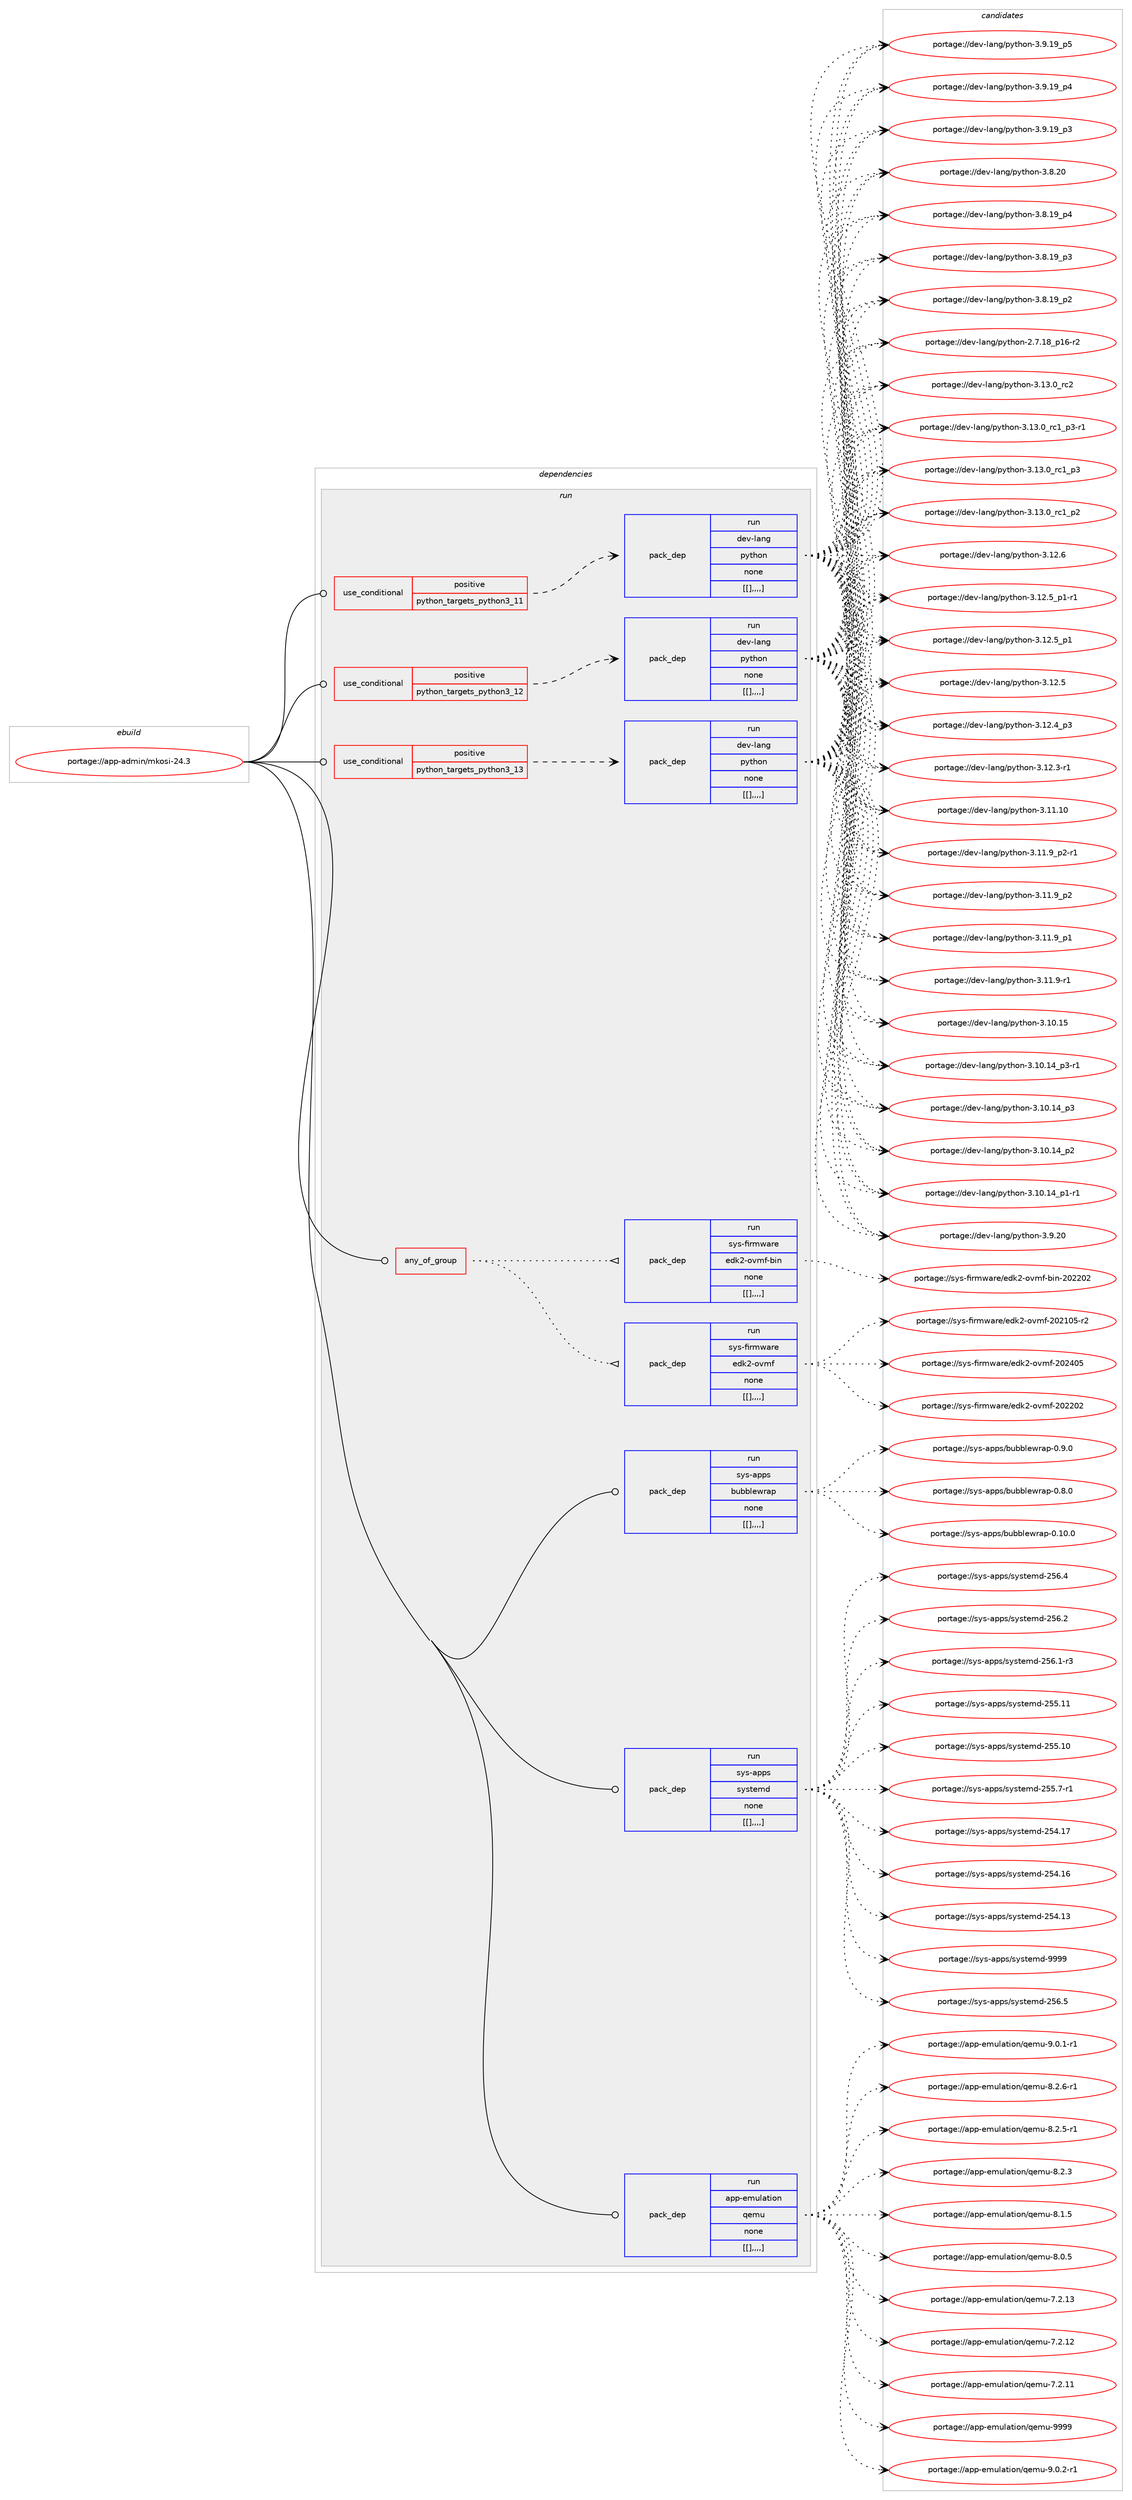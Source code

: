 digraph prolog {

# *************
# Graph options
# *************

newrank=true;
concentrate=true;
compound=true;
graph [rankdir=LR,fontname=Helvetica,fontsize=10,ranksep=1.5];#, ranksep=2.5, nodesep=0.2];
edge  [arrowhead=vee];
node  [fontname=Helvetica,fontsize=10];

# **********
# The ebuild
# **********

subgraph cluster_leftcol {
color=gray;
label=<<i>ebuild</i>>;
id [label="portage://app-admin/mkosi-24.3", color=red, width=4, href="../app-admin/mkosi-24.3.svg"];
}

# ****************
# The dependencies
# ****************

subgraph cluster_midcol {
color=gray;
label=<<i>dependencies</i>>;
subgraph cluster_compile {
fillcolor="#eeeeee";
style=filled;
label=<<i>compile</i>>;
}
subgraph cluster_compileandrun {
fillcolor="#eeeeee";
style=filled;
label=<<i>compile and run</i>>;
}
subgraph cluster_run {
fillcolor="#eeeeee";
style=filled;
label=<<i>run</i>>;
subgraph any12 {
dependency3258 [label=<<TABLE BORDER="0" CELLBORDER="1" CELLSPACING="0" CELLPADDING="4"><TR><TD CELLPADDING="10">any_of_group</TD></TR></TABLE>>, shape=none, color=red];subgraph pack2520 {
dependency3259 [label=<<TABLE BORDER="0" CELLBORDER="1" CELLSPACING="0" CELLPADDING="4" WIDTH="220"><TR><TD ROWSPAN="6" CELLPADDING="30">pack_dep</TD></TR><TR><TD WIDTH="110">run</TD></TR><TR><TD>sys-firmware</TD></TR><TR><TD>edk2-ovmf-bin</TD></TR><TR><TD>none</TD></TR><TR><TD>[[],,,,]</TD></TR></TABLE>>, shape=none, color=blue];
}
dependency3258:e -> dependency3259:w [weight=20,style="dotted",arrowhead="oinv"];
subgraph pack2521 {
dependency3260 [label=<<TABLE BORDER="0" CELLBORDER="1" CELLSPACING="0" CELLPADDING="4" WIDTH="220"><TR><TD ROWSPAN="6" CELLPADDING="30">pack_dep</TD></TR><TR><TD WIDTH="110">run</TD></TR><TR><TD>sys-firmware</TD></TR><TR><TD>edk2-ovmf</TD></TR><TR><TD>none</TD></TR><TR><TD>[[],,,,]</TD></TR></TABLE>>, shape=none, color=blue];
}
dependency3258:e -> dependency3260:w [weight=20,style="dotted",arrowhead="oinv"];
}
id:e -> dependency3258:w [weight=20,style="solid",arrowhead="odot"];
subgraph cond728 {
dependency3261 [label=<<TABLE BORDER="0" CELLBORDER="1" CELLSPACING="0" CELLPADDING="4"><TR><TD ROWSPAN="3" CELLPADDING="10">use_conditional</TD></TR><TR><TD>positive</TD></TR><TR><TD>python_targets_python3_11</TD></TR></TABLE>>, shape=none, color=red];
subgraph pack2522 {
dependency3262 [label=<<TABLE BORDER="0" CELLBORDER="1" CELLSPACING="0" CELLPADDING="4" WIDTH="220"><TR><TD ROWSPAN="6" CELLPADDING="30">pack_dep</TD></TR><TR><TD WIDTH="110">run</TD></TR><TR><TD>dev-lang</TD></TR><TR><TD>python</TD></TR><TR><TD>none</TD></TR><TR><TD>[[],,,,]</TD></TR></TABLE>>, shape=none, color=blue];
}
dependency3261:e -> dependency3262:w [weight=20,style="dashed",arrowhead="vee"];
}
id:e -> dependency3261:w [weight=20,style="solid",arrowhead="odot"];
subgraph cond729 {
dependency3263 [label=<<TABLE BORDER="0" CELLBORDER="1" CELLSPACING="0" CELLPADDING="4"><TR><TD ROWSPAN="3" CELLPADDING="10">use_conditional</TD></TR><TR><TD>positive</TD></TR><TR><TD>python_targets_python3_12</TD></TR></TABLE>>, shape=none, color=red];
subgraph pack2523 {
dependency3264 [label=<<TABLE BORDER="0" CELLBORDER="1" CELLSPACING="0" CELLPADDING="4" WIDTH="220"><TR><TD ROWSPAN="6" CELLPADDING="30">pack_dep</TD></TR><TR><TD WIDTH="110">run</TD></TR><TR><TD>dev-lang</TD></TR><TR><TD>python</TD></TR><TR><TD>none</TD></TR><TR><TD>[[],,,,]</TD></TR></TABLE>>, shape=none, color=blue];
}
dependency3263:e -> dependency3264:w [weight=20,style="dashed",arrowhead="vee"];
}
id:e -> dependency3263:w [weight=20,style="solid",arrowhead="odot"];
subgraph cond730 {
dependency3265 [label=<<TABLE BORDER="0" CELLBORDER="1" CELLSPACING="0" CELLPADDING="4"><TR><TD ROWSPAN="3" CELLPADDING="10">use_conditional</TD></TR><TR><TD>positive</TD></TR><TR><TD>python_targets_python3_13</TD></TR></TABLE>>, shape=none, color=red];
subgraph pack2524 {
dependency3266 [label=<<TABLE BORDER="0" CELLBORDER="1" CELLSPACING="0" CELLPADDING="4" WIDTH="220"><TR><TD ROWSPAN="6" CELLPADDING="30">pack_dep</TD></TR><TR><TD WIDTH="110">run</TD></TR><TR><TD>dev-lang</TD></TR><TR><TD>python</TD></TR><TR><TD>none</TD></TR><TR><TD>[[],,,,]</TD></TR></TABLE>>, shape=none, color=blue];
}
dependency3265:e -> dependency3266:w [weight=20,style="dashed",arrowhead="vee"];
}
id:e -> dependency3265:w [weight=20,style="solid",arrowhead="odot"];
subgraph pack2525 {
dependency3267 [label=<<TABLE BORDER="0" CELLBORDER="1" CELLSPACING="0" CELLPADDING="4" WIDTH="220"><TR><TD ROWSPAN="6" CELLPADDING="30">pack_dep</TD></TR><TR><TD WIDTH="110">run</TD></TR><TR><TD>app-emulation</TD></TR><TR><TD>qemu</TD></TR><TR><TD>none</TD></TR><TR><TD>[[],,,,]</TD></TR></TABLE>>, shape=none, color=blue];
}
id:e -> dependency3267:w [weight=20,style="solid",arrowhead="odot"];
subgraph pack2526 {
dependency3268 [label=<<TABLE BORDER="0" CELLBORDER="1" CELLSPACING="0" CELLPADDING="4" WIDTH="220"><TR><TD ROWSPAN="6" CELLPADDING="30">pack_dep</TD></TR><TR><TD WIDTH="110">run</TD></TR><TR><TD>sys-apps</TD></TR><TR><TD>bubblewrap</TD></TR><TR><TD>none</TD></TR><TR><TD>[[],,,,]</TD></TR></TABLE>>, shape=none, color=blue];
}
id:e -> dependency3268:w [weight=20,style="solid",arrowhead="odot"];
subgraph pack2527 {
dependency3269 [label=<<TABLE BORDER="0" CELLBORDER="1" CELLSPACING="0" CELLPADDING="4" WIDTH="220"><TR><TD ROWSPAN="6" CELLPADDING="30">pack_dep</TD></TR><TR><TD WIDTH="110">run</TD></TR><TR><TD>sys-apps</TD></TR><TR><TD>systemd</TD></TR><TR><TD>none</TD></TR><TR><TD>[[],,,,]</TD></TR></TABLE>>, shape=none, color=blue];
}
id:e -> dependency3269:w [weight=20,style="solid",arrowhead="odot"];
}
}

# **************
# The candidates
# **************

subgraph cluster_choices {
rank=same;
color=gray;
label=<<i>candidates</i>>;

subgraph choice2520 {
color=black;
nodesep=1;
choice1151211154510210511410911997114101471011001075045111118109102459810511045504850504850 [label="portage://sys-firmware/edk2-ovmf-bin-202202", color=red, width=4,href="../sys-firmware/edk2-ovmf-bin-202202.svg"];
dependency3259:e -> choice1151211154510210511410911997114101471011001075045111118109102459810511045504850504850:w [style=dotted,weight="100"];
}
subgraph choice2521 {
color=black;
nodesep=1;
choice115121115451021051141091199711410147101100107504511111810910245504850524853 [label="portage://sys-firmware/edk2-ovmf-202405", color=red, width=4,href="../sys-firmware/edk2-ovmf-202405.svg"];
choice115121115451021051141091199711410147101100107504511111810910245504850504850 [label="portage://sys-firmware/edk2-ovmf-202202", color=red, width=4,href="../sys-firmware/edk2-ovmf-202202.svg"];
choice1151211154510210511410911997114101471011001075045111118109102455048504948534511450 [label="portage://sys-firmware/edk2-ovmf-202105-r2", color=red, width=4,href="../sys-firmware/edk2-ovmf-202105-r2.svg"];
dependency3260:e -> choice115121115451021051141091199711410147101100107504511111810910245504850524853:w [style=dotted,weight="100"];
dependency3260:e -> choice115121115451021051141091199711410147101100107504511111810910245504850504850:w [style=dotted,weight="100"];
dependency3260:e -> choice1151211154510210511410911997114101471011001075045111118109102455048504948534511450:w [style=dotted,weight="100"];
}
subgraph choice2522 {
color=black;
nodesep=1;
choice10010111845108971101034711212111610411111045514649514648951149950 [label="portage://dev-lang/python-3.13.0_rc2", color=red, width=4,href="../dev-lang/python-3.13.0_rc2.svg"];
choice1001011184510897110103471121211161041111104551464951464895114994995112514511449 [label="portage://dev-lang/python-3.13.0_rc1_p3-r1", color=red, width=4,href="../dev-lang/python-3.13.0_rc1_p3-r1.svg"];
choice100101118451089711010347112121116104111110455146495146489511499499511251 [label="portage://dev-lang/python-3.13.0_rc1_p3", color=red, width=4,href="../dev-lang/python-3.13.0_rc1_p3.svg"];
choice100101118451089711010347112121116104111110455146495146489511499499511250 [label="portage://dev-lang/python-3.13.0_rc1_p2", color=red, width=4,href="../dev-lang/python-3.13.0_rc1_p2.svg"];
choice10010111845108971101034711212111610411111045514649504654 [label="portage://dev-lang/python-3.12.6", color=red, width=4,href="../dev-lang/python-3.12.6.svg"];
choice1001011184510897110103471121211161041111104551464950465395112494511449 [label="portage://dev-lang/python-3.12.5_p1-r1", color=red, width=4,href="../dev-lang/python-3.12.5_p1-r1.svg"];
choice100101118451089711010347112121116104111110455146495046539511249 [label="portage://dev-lang/python-3.12.5_p1", color=red, width=4,href="../dev-lang/python-3.12.5_p1.svg"];
choice10010111845108971101034711212111610411111045514649504653 [label="portage://dev-lang/python-3.12.5", color=red, width=4,href="../dev-lang/python-3.12.5.svg"];
choice100101118451089711010347112121116104111110455146495046529511251 [label="portage://dev-lang/python-3.12.4_p3", color=red, width=4,href="../dev-lang/python-3.12.4_p3.svg"];
choice100101118451089711010347112121116104111110455146495046514511449 [label="portage://dev-lang/python-3.12.3-r1", color=red, width=4,href="../dev-lang/python-3.12.3-r1.svg"];
choice1001011184510897110103471121211161041111104551464949464948 [label="portage://dev-lang/python-3.11.10", color=red, width=4,href="../dev-lang/python-3.11.10.svg"];
choice1001011184510897110103471121211161041111104551464949465795112504511449 [label="portage://dev-lang/python-3.11.9_p2-r1", color=red, width=4,href="../dev-lang/python-3.11.9_p2-r1.svg"];
choice100101118451089711010347112121116104111110455146494946579511250 [label="portage://dev-lang/python-3.11.9_p2", color=red, width=4,href="../dev-lang/python-3.11.9_p2.svg"];
choice100101118451089711010347112121116104111110455146494946579511249 [label="portage://dev-lang/python-3.11.9_p1", color=red, width=4,href="../dev-lang/python-3.11.9_p1.svg"];
choice100101118451089711010347112121116104111110455146494946574511449 [label="portage://dev-lang/python-3.11.9-r1", color=red, width=4,href="../dev-lang/python-3.11.9-r1.svg"];
choice1001011184510897110103471121211161041111104551464948464953 [label="portage://dev-lang/python-3.10.15", color=red, width=4,href="../dev-lang/python-3.10.15.svg"];
choice100101118451089711010347112121116104111110455146494846495295112514511449 [label="portage://dev-lang/python-3.10.14_p3-r1", color=red, width=4,href="../dev-lang/python-3.10.14_p3-r1.svg"];
choice10010111845108971101034711212111610411111045514649484649529511251 [label="portage://dev-lang/python-3.10.14_p3", color=red, width=4,href="../dev-lang/python-3.10.14_p3.svg"];
choice10010111845108971101034711212111610411111045514649484649529511250 [label="portage://dev-lang/python-3.10.14_p2", color=red, width=4,href="../dev-lang/python-3.10.14_p2.svg"];
choice100101118451089711010347112121116104111110455146494846495295112494511449 [label="portage://dev-lang/python-3.10.14_p1-r1", color=red, width=4,href="../dev-lang/python-3.10.14_p1-r1.svg"];
choice10010111845108971101034711212111610411111045514657465048 [label="portage://dev-lang/python-3.9.20", color=red, width=4,href="../dev-lang/python-3.9.20.svg"];
choice100101118451089711010347112121116104111110455146574649579511253 [label="portage://dev-lang/python-3.9.19_p5", color=red, width=4,href="../dev-lang/python-3.9.19_p5.svg"];
choice100101118451089711010347112121116104111110455146574649579511252 [label="portage://dev-lang/python-3.9.19_p4", color=red, width=4,href="../dev-lang/python-3.9.19_p4.svg"];
choice100101118451089711010347112121116104111110455146574649579511251 [label="portage://dev-lang/python-3.9.19_p3", color=red, width=4,href="../dev-lang/python-3.9.19_p3.svg"];
choice10010111845108971101034711212111610411111045514656465048 [label="portage://dev-lang/python-3.8.20", color=red, width=4,href="../dev-lang/python-3.8.20.svg"];
choice100101118451089711010347112121116104111110455146564649579511252 [label="portage://dev-lang/python-3.8.19_p4", color=red, width=4,href="../dev-lang/python-3.8.19_p4.svg"];
choice100101118451089711010347112121116104111110455146564649579511251 [label="portage://dev-lang/python-3.8.19_p3", color=red, width=4,href="../dev-lang/python-3.8.19_p3.svg"];
choice100101118451089711010347112121116104111110455146564649579511250 [label="portage://dev-lang/python-3.8.19_p2", color=red, width=4,href="../dev-lang/python-3.8.19_p2.svg"];
choice100101118451089711010347112121116104111110455046554649569511249544511450 [label="portage://dev-lang/python-2.7.18_p16-r2", color=red, width=4,href="../dev-lang/python-2.7.18_p16-r2.svg"];
dependency3262:e -> choice10010111845108971101034711212111610411111045514649514648951149950:w [style=dotted,weight="100"];
dependency3262:e -> choice1001011184510897110103471121211161041111104551464951464895114994995112514511449:w [style=dotted,weight="100"];
dependency3262:e -> choice100101118451089711010347112121116104111110455146495146489511499499511251:w [style=dotted,weight="100"];
dependency3262:e -> choice100101118451089711010347112121116104111110455146495146489511499499511250:w [style=dotted,weight="100"];
dependency3262:e -> choice10010111845108971101034711212111610411111045514649504654:w [style=dotted,weight="100"];
dependency3262:e -> choice1001011184510897110103471121211161041111104551464950465395112494511449:w [style=dotted,weight="100"];
dependency3262:e -> choice100101118451089711010347112121116104111110455146495046539511249:w [style=dotted,weight="100"];
dependency3262:e -> choice10010111845108971101034711212111610411111045514649504653:w [style=dotted,weight="100"];
dependency3262:e -> choice100101118451089711010347112121116104111110455146495046529511251:w [style=dotted,weight="100"];
dependency3262:e -> choice100101118451089711010347112121116104111110455146495046514511449:w [style=dotted,weight="100"];
dependency3262:e -> choice1001011184510897110103471121211161041111104551464949464948:w [style=dotted,weight="100"];
dependency3262:e -> choice1001011184510897110103471121211161041111104551464949465795112504511449:w [style=dotted,weight="100"];
dependency3262:e -> choice100101118451089711010347112121116104111110455146494946579511250:w [style=dotted,weight="100"];
dependency3262:e -> choice100101118451089711010347112121116104111110455146494946579511249:w [style=dotted,weight="100"];
dependency3262:e -> choice100101118451089711010347112121116104111110455146494946574511449:w [style=dotted,weight="100"];
dependency3262:e -> choice1001011184510897110103471121211161041111104551464948464953:w [style=dotted,weight="100"];
dependency3262:e -> choice100101118451089711010347112121116104111110455146494846495295112514511449:w [style=dotted,weight="100"];
dependency3262:e -> choice10010111845108971101034711212111610411111045514649484649529511251:w [style=dotted,weight="100"];
dependency3262:e -> choice10010111845108971101034711212111610411111045514649484649529511250:w [style=dotted,weight="100"];
dependency3262:e -> choice100101118451089711010347112121116104111110455146494846495295112494511449:w [style=dotted,weight="100"];
dependency3262:e -> choice10010111845108971101034711212111610411111045514657465048:w [style=dotted,weight="100"];
dependency3262:e -> choice100101118451089711010347112121116104111110455146574649579511253:w [style=dotted,weight="100"];
dependency3262:e -> choice100101118451089711010347112121116104111110455146574649579511252:w [style=dotted,weight="100"];
dependency3262:e -> choice100101118451089711010347112121116104111110455146574649579511251:w [style=dotted,weight="100"];
dependency3262:e -> choice10010111845108971101034711212111610411111045514656465048:w [style=dotted,weight="100"];
dependency3262:e -> choice100101118451089711010347112121116104111110455146564649579511252:w [style=dotted,weight="100"];
dependency3262:e -> choice100101118451089711010347112121116104111110455146564649579511251:w [style=dotted,weight="100"];
dependency3262:e -> choice100101118451089711010347112121116104111110455146564649579511250:w [style=dotted,weight="100"];
dependency3262:e -> choice100101118451089711010347112121116104111110455046554649569511249544511450:w [style=dotted,weight="100"];
}
subgraph choice2523 {
color=black;
nodesep=1;
choice10010111845108971101034711212111610411111045514649514648951149950 [label="portage://dev-lang/python-3.13.0_rc2", color=red, width=4,href="../dev-lang/python-3.13.0_rc2.svg"];
choice1001011184510897110103471121211161041111104551464951464895114994995112514511449 [label="portage://dev-lang/python-3.13.0_rc1_p3-r1", color=red, width=4,href="../dev-lang/python-3.13.0_rc1_p3-r1.svg"];
choice100101118451089711010347112121116104111110455146495146489511499499511251 [label="portage://dev-lang/python-3.13.0_rc1_p3", color=red, width=4,href="../dev-lang/python-3.13.0_rc1_p3.svg"];
choice100101118451089711010347112121116104111110455146495146489511499499511250 [label="portage://dev-lang/python-3.13.0_rc1_p2", color=red, width=4,href="../dev-lang/python-3.13.0_rc1_p2.svg"];
choice10010111845108971101034711212111610411111045514649504654 [label="portage://dev-lang/python-3.12.6", color=red, width=4,href="../dev-lang/python-3.12.6.svg"];
choice1001011184510897110103471121211161041111104551464950465395112494511449 [label="portage://dev-lang/python-3.12.5_p1-r1", color=red, width=4,href="../dev-lang/python-3.12.5_p1-r1.svg"];
choice100101118451089711010347112121116104111110455146495046539511249 [label="portage://dev-lang/python-3.12.5_p1", color=red, width=4,href="../dev-lang/python-3.12.5_p1.svg"];
choice10010111845108971101034711212111610411111045514649504653 [label="portage://dev-lang/python-3.12.5", color=red, width=4,href="../dev-lang/python-3.12.5.svg"];
choice100101118451089711010347112121116104111110455146495046529511251 [label="portage://dev-lang/python-3.12.4_p3", color=red, width=4,href="../dev-lang/python-3.12.4_p3.svg"];
choice100101118451089711010347112121116104111110455146495046514511449 [label="portage://dev-lang/python-3.12.3-r1", color=red, width=4,href="../dev-lang/python-3.12.3-r1.svg"];
choice1001011184510897110103471121211161041111104551464949464948 [label="portage://dev-lang/python-3.11.10", color=red, width=4,href="../dev-lang/python-3.11.10.svg"];
choice1001011184510897110103471121211161041111104551464949465795112504511449 [label="portage://dev-lang/python-3.11.9_p2-r1", color=red, width=4,href="../dev-lang/python-3.11.9_p2-r1.svg"];
choice100101118451089711010347112121116104111110455146494946579511250 [label="portage://dev-lang/python-3.11.9_p2", color=red, width=4,href="../dev-lang/python-3.11.9_p2.svg"];
choice100101118451089711010347112121116104111110455146494946579511249 [label="portage://dev-lang/python-3.11.9_p1", color=red, width=4,href="../dev-lang/python-3.11.9_p1.svg"];
choice100101118451089711010347112121116104111110455146494946574511449 [label="portage://dev-lang/python-3.11.9-r1", color=red, width=4,href="../dev-lang/python-3.11.9-r1.svg"];
choice1001011184510897110103471121211161041111104551464948464953 [label="portage://dev-lang/python-3.10.15", color=red, width=4,href="../dev-lang/python-3.10.15.svg"];
choice100101118451089711010347112121116104111110455146494846495295112514511449 [label="portage://dev-lang/python-3.10.14_p3-r1", color=red, width=4,href="../dev-lang/python-3.10.14_p3-r1.svg"];
choice10010111845108971101034711212111610411111045514649484649529511251 [label="portage://dev-lang/python-3.10.14_p3", color=red, width=4,href="../dev-lang/python-3.10.14_p3.svg"];
choice10010111845108971101034711212111610411111045514649484649529511250 [label="portage://dev-lang/python-3.10.14_p2", color=red, width=4,href="../dev-lang/python-3.10.14_p2.svg"];
choice100101118451089711010347112121116104111110455146494846495295112494511449 [label="portage://dev-lang/python-3.10.14_p1-r1", color=red, width=4,href="../dev-lang/python-3.10.14_p1-r1.svg"];
choice10010111845108971101034711212111610411111045514657465048 [label="portage://dev-lang/python-3.9.20", color=red, width=4,href="../dev-lang/python-3.9.20.svg"];
choice100101118451089711010347112121116104111110455146574649579511253 [label="portage://dev-lang/python-3.9.19_p5", color=red, width=4,href="../dev-lang/python-3.9.19_p5.svg"];
choice100101118451089711010347112121116104111110455146574649579511252 [label="portage://dev-lang/python-3.9.19_p4", color=red, width=4,href="../dev-lang/python-3.9.19_p4.svg"];
choice100101118451089711010347112121116104111110455146574649579511251 [label="portage://dev-lang/python-3.9.19_p3", color=red, width=4,href="../dev-lang/python-3.9.19_p3.svg"];
choice10010111845108971101034711212111610411111045514656465048 [label="portage://dev-lang/python-3.8.20", color=red, width=4,href="../dev-lang/python-3.8.20.svg"];
choice100101118451089711010347112121116104111110455146564649579511252 [label="portage://dev-lang/python-3.8.19_p4", color=red, width=4,href="../dev-lang/python-3.8.19_p4.svg"];
choice100101118451089711010347112121116104111110455146564649579511251 [label="portage://dev-lang/python-3.8.19_p3", color=red, width=4,href="../dev-lang/python-3.8.19_p3.svg"];
choice100101118451089711010347112121116104111110455146564649579511250 [label="portage://dev-lang/python-3.8.19_p2", color=red, width=4,href="../dev-lang/python-3.8.19_p2.svg"];
choice100101118451089711010347112121116104111110455046554649569511249544511450 [label="portage://dev-lang/python-2.7.18_p16-r2", color=red, width=4,href="../dev-lang/python-2.7.18_p16-r2.svg"];
dependency3264:e -> choice10010111845108971101034711212111610411111045514649514648951149950:w [style=dotted,weight="100"];
dependency3264:e -> choice1001011184510897110103471121211161041111104551464951464895114994995112514511449:w [style=dotted,weight="100"];
dependency3264:e -> choice100101118451089711010347112121116104111110455146495146489511499499511251:w [style=dotted,weight="100"];
dependency3264:e -> choice100101118451089711010347112121116104111110455146495146489511499499511250:w [style=dotted,weight="100"];
dependency3264:e -> choice10010111845108971101034711212111610411111045514649504654:w [style=dotted,weight="100"];
dependency3264:e -> choice1001011184510897110103471121211161041111104551464950465395112494511449:w [style=dotted,weight="100"];
dependency3264:e -> choice100101118451089711010347112121116104111110455146495046539511249:w [style=dotted,weight="100"];
dependency3264:e -> choice10010111845108971101034711212111610411111045514649504653:w [style=dotted,weight="100"];
dependency3264:e -> choice100101118451089711010347112121116104111110455146495046529511251:w [style=dotted,weight="100"];
dependency3264:e -> choice100101118451089711010347112121116104111110455146495046514511449:w [style=dotted,weight="100"];
dependency3264:e -> choice1001011184510897110103471121211161041111104551464949464948:w [style=dotted,weight="100"];
dependency3264:e -> choice1001011184510897110103471121211161041111104551464949465795112504511449:w [style=dotted,weight="100"];
dependency3264:e -> choice100101118451089711010347112121116104111110455146494946579511250:w [style=dotted,weight="100"];
dependency3264:e -> choice100101118451089711010347112121116104111110455146494946579511249:w [style=dotted,weight="100"];
dependency3264:e -> choice100101118451089711010347112121116104111110455146494946574511449:w [style=dotted,weight="100"];
dependency3264:e -> choice1001011184510897110103471121211161041111104551464948464953:w [style=dotted,weight="100"];
dependency3264:e -> choice100101118451089711010347112121116104111110455146494846495295112514511449:w [style=dotted,weight="100"];
dependency3264:e -> choice10010111845108971101034711212111610411111045514649484649529511251:w [style=dotted,weight="100"];
dependency3264:e -> choice10010111845108971101034711212111610411111045514649484649529511250:w [style=dotted,weight="100"];
dependency3264:e -> choice100101118451089711010347112121116104111110455146494846495295112494511449:w [style=dotted,weight="100"];
dependency3264:e -> choice10010111845108971101034711212111610411111045514657465048:w [style=dotted,weight="100"];
dependency3264:e -> choice100101118451089711010347112121116104111110455146574649579511253:w [style=dotted,weight="100"];
dependency3264:e -> choice100101118451089711010347112121116104111110455146574649579511252:w [style=dotted,weight="100"];
dependency3264:e -> choice100101118451089711010347112121116104111110455146574649579511251:w [style=dotted,weight="100"];
dependency3264:e -> choice10010111845108971101034711212111610411111045514656465048:w [style=dotted,weight="100"];
dependency3264:e -> choice100101118451089711010347112121116104111110455146564649579511252:w [style=dotted,weight="100"];
dependency3264:e -> choice100101118451089711010347112121116104111110455146564649579511251:w [style=dotted,weight="100"];
dependency3264:e -> choice100101118451089711010347112121116104111110455146564649579511250:w [style=dotted,weight="100"];
dependency3264:e -> choice100101118451089711010347112121116104111110455046554649569511249544511450:w [style=dotted,weight="100"];
}
subgraph choice2524 {
color=black;
nodesep=1;
choice10010111845108971101034711212111610411111045514649514648951149950 [label="portage://dev-lang/python-3.13.0_rc2", color=red, width=4,href="../dev-lang/python-3.13.0_rc2.svg"];
choice1001011184510897110103471121211161041111104551464951464895114994995112514511449 [label="portage://dev-lang/python-3.13.0_rc1_p3-r1", color=red, width=4,href="../dev-lang/python-3.13.0_rc1_p3-r1.svg"];
choice100101118451089711010347112121116104111110455146495146489511499499511251 [label="portage://dev-lang/python-3.13.0_rc1_p3", color=red, width=4,href="../dev-lang/python-3.13.0_rc1_p3.svg"];
choice100101118451089711010347112121116104111110455146495146489511499499511250 [label="portage://dev-lang/python-3.13.0_rc1_p2", color=red, width=4,href="../dev-lang/python-3.13.0_rc1_p2.svg"];
choice10010111845108971101034711212111610411111045514649504654 [label="portage://dev-lang/python-3.12.6", color=red, width=4,href="../dev-lang/python-3.12.6.svg"];
choice1001011184510897110103471121211161041111104551464950465395112494511449 [label="portage://dev-lang/python-3.12.5_p1-r1", color=red, width=4,href="../dev-lang/python-3.12.5_p1-r1.svg"];
choice100101118451089711010347112121116104111110455146495046539511249 [label="portage://dev-lang/python-3.12.5_p1", color=red, width=4,href="../dev-lang/python-3.12.5_p1.svg"];
choice10010111845108971101034711212111610411111045514649504653 [label="portage://dev-lang/python-3.12.5", color=red, width=4,href="../dev-lang/python-3.12.5.svg"];
choice100101118451089711010347112121116104111110455146495046529511251 [label="portage://dev-lang/python-3.12.4_p3", color=red, width=4,href="../dev-lang/python-3.12.4_p3.svg"];
choice100101118451089711010347112121116104111110455146495046514511449 [label="portage://dev-lang/python-3.12.3-r1", color=red, width=4,href="../dev-lang/python-3.12.3-r1.svg"];
choice1001011184510897110103471121211161041111104551464949464948 [label="portage://dev-lang/python-3.11.10", color=red, width=4,href="../dev-lang/python-3.11.10.svg"];
choice1001011184510897110103471121211161041111104551464949465795112504511449 [label="portage://dev-lang/python-3.11.9_p2-r1", color=red, width=4,href="../dev-lang/python-3.11.9_p2-r1.svg"];
choice100101118451089711010347112121116104111110455146494946579511250 [label="portage://dev-lang/python-3.11.9_p2", color=red, width=4,href="../dev-lang/python-3.11.9_p2.svg"];
choice100101118451089711010347112121116104111110455146494946579511249 [label="portage://dev-lang/python-3.11.9_p1", color=red, width=4,href="../dev-lang/python-3.11.9_p1.svg"];
choice100101118451089711010347112121116104111110455146494946574511449 [label="portage://dev-lang/python-3.11.9-r1", color=red, width=4,href="../dev-lang/python-3.11.9-r1.svg"];
choice1001011184510897110103471121211161041111104551464948464953 [label="portage://dev-lang/python-3.10.15", color=red, width=4,href="../dev-lang/python-3.10.15.svg"];
choice100101118451089711010347112121116104111110455146494846495295112514511449 [label="portage://dev-lang/python-3.10.14_p3-r1", color=red, width=4,href="../dev-lang/python-3.10.14_p3-r1.svg"];
choice10010111845108971101034711212111610411111045514649484649529511251 [label="portage://dev-lang/python-3.10.14_p3", color=red, width=4,href="../dev-lang/python-3.10.14_p3.svg"];
choice10010111845108971101034711212111610411111045514649484649529511250 [label="portage://dev-lang/python-3.10.14_p2", color=red, width=4,href="../dev-lang/python-3.10.14_p2.svg"];
choice100101118451089711010347112121116104111110455146494846495295112494511449 [label="portage://dev-lang/python-3.10.14_p1-r1", color=red, width=4,href="../dev-lang/python-3.10.14_p1-r1.svg"];
choice10010111845108971101034711212111610411111045514657465048 [label="portage://dev-lang/python-3.9.20", color=red, width=4,href="../dev-lang/python-3.9.20.svg"];
choice100101118451089711010347112121116104111110455146574649579511253 [label="portage://dev-lang/python-3.9.19_p5", color=red, width=4,href="../dev-lang/python-3.9.19_p5.svg"];
choice100101118451089711010347112121116104111110455146574649579511252 [label="portage://dev-lang/python-3.9.19_p4", color=red, width=4,href="../dev-lang/python-3.9.19_p4.svg"];
choice100101118451089711010347112121116104111110455146574649579511251 [label="portage://dev-lang/python-3.9.19_p3", color=red, width=4,href="../dev-lang/python-3.9.19_p3.svg"];
choice10010111845108971101034711212111610411111045514656465048 [label="portage://dev-lang/python-3.8.20", color=red, width=4,href="../dev-lang/python-3.8.20.svg"];
choice100101118451089711010347112121116104111110455146564649579511252 [label="portage://dev-lang/python-3.8.19_p4", color=red, width=4,href="../dev-lang/python-3.8.19_p4.svg"];
choice100101118451089711010347112121116104111110455146564649579511251 [label="portage://dev-lang/python-3.8.19_p3", color=red, width=4,href="../dev-lang/python-3.8.19_p3.svg"];
choice100101118451089711010347112121116104111110455146564649579511250 [label="portage://dev-lang/python-3.8.19_p2", color=red, width=4,href="../dev-lang/python-3.8.19_p2.svg"];
choice100101118451089711010347112121116104111110455046554649569511249544511450 [label="portage://dev-lang/python-2.7.18_p16-r2", color=red, width=4,href="../dev-lang/python-2.7.18_p16-r2.svg"];
dependency3266:e -> choice10010111845108971101034711212111610411111045514649514648951149950:w [style=dotted,weight="100"];
dependency3266:e -> choice1001011184510897110103471121211161041111104551464951464895114994995112514511449:w [style=dotted,weight="100"];
dependency3266:e -> choice100101118451089711010347112121116104111110455146495146489511499499511251:w [style=dotted,weight="100"];
dependency3266:e -> choice100101118451089711010347112121116104111110455146495146489511499499511250:w [style=dotted,weight="100"];
dependency3266:e -> choice10010111845108971101034711212111610411111045514649504654:w [style=dotted,weight="100"];
dependency3266:e -> choice1001011184510897110103471121211161041111104551464950465395112494511449:w [style=dotted,weight="100"];
dependency3266:e -> choice100101118451089711010347112121116104111110455146495046539511249:w [style=dotted,weight="100"];
dependency3266:e -> choice10010111845108971101034711212111610411111045514649504653:w [style=dotted,weight="100"];
dependency3266:e -> choice100101118451089711010347112121116104111110455146495046529511251:w [style=dotted,weight="100"];
dependency3266:e -> choice100101118451089711010347112121116104111110455146495046514511449:w [style=dotted,weight="100"];
dependency3266:e -> choice1001011184510897110103471121211161041111104551464949464948:w [style=dotted,weight="100"];
dependency3266:e -> choice1001011184510897110103471121211161041111104551464949465795112504511449:w [style=dotted,weight="100"];
dependency3266:e -> choice100101118451089711010347112121116104111110455146494946579511250:w [style=dotted,weight="100"];
dependency3266:e -> choice100101118451089711010347112121116104111110455146494946579511249:w [style=dotted,weight="100"];
dependency3266:e -> choice100101118451089711010347112121116104111110455146494946574511449:w [style=dotted,weight="100"];
dependency3266:e -> choice1001011184510897110103471121211161041111104551464948464953:w [style=dotted,weight="100"];
dependency3266:e -> choice100101118451089711010347112121116104111110455146494846495295112514511449:w [style=dotted,weight="100"];
dependency3266:e -> choice10010111845108971101034711212111610411111045514649484649529511251:w [style=dotted,weight="100"];
dependency3266:e -> choice10010111845108971101034711212111610411111045514649484649529511250:w [style=dotted,weight="100"];
dependency3266:e -> choice100101118451089711010347112121116104111110455146494846495295112494511449:w [style=dotted,weight="100"];
dependency3266:e -> choice10010111845108971101034711212111610411111045514657465048:w [style=dotted,weight="100"];
dependency3266:e -> choice100101118451089711010347112121116104111110455146574649579511253:w [style=dotted,weight="100"];
dependency3266:e -> choice100101118451089711010347112121116104111110455146574649579511252:w [style=dotted,weight="100"];
dependency3266:e -> choice100101118451089711010347112121116104111110455146574649579511251:w [style=dotted,weight="100"];
dependency3266:e -> choice10010111845108971101034711212111610411111045514656465048:w [style=dotted,weight="100"];
dependency3266:e -> choice100101118451089711010347112121116104111110455146564649579511252:w [style=dotted,weight="100"];
dependency3266:e -> choice100101118451089711010347112121116104111110455146564649579511251:w [style=dotted,weight="100"];
dependency3266:e -> choice100101118451089711010347112121116104111110455146564649579511250:w [style=dotted,weight="100"];
dependency3266:e -> choice100101118451089711010347112121116104111110455046554649569511249544511450:w [style=dotted,weight="100"];
}
subgraph choice2525 {
color=black;
nodesep=1;
choice971121124510110911710897116105111110471131011091174557575757 [label="portage://app-emulation/qemu-9999", color=red, width=4,href="../app-emulation/qemu-9999.svg"];
choice971121124510110911710897116105111110471131011091174557464846504511449 [label="portage://app-emulation/qemu-9.0.2-r1", color=red, width=4,href="../app-emulation/qemu-9.0.2-r1.svg"];
choice971121124510110911710897116105111110471131011091174557464846494511449 [label="portage://app-emulation/qemu-9.0.1-r1", color=red, width=4,href="../app-emulation/qemu-9.0.1-r1.svg"];
choice971121124510110911710897116105111110471131011091174556465046544511449 [label="portage://app-emulation/qemu-8.2.6-r1", color=red, width=4,href="../app-emulation/qemu-8.2.6-r1.svg"];
choice971121124510110911710897116105111110471131011091174556465046534511449 [label="portage://app-emulation/qemu-8.2.5-r1", color=red, width=4,href="../app-emulation/qemu-8.2.5-r1.svg"];
choice97112112451011091171089711610511111047113101109117455646504651 [label="portage://app-emulation/qemu-8.2.3", color=red, width=4,href="../app-emulation/qemu-8.2.3.svg"];
choice97112112451011091171089711610511111047113101109117455646494653 [label="portage://app-emulation/qemu-8.1.5", color=red, width=4,href="../app-emulation/qemu-8.1.5.svg"];
choice97112112451011091171089711610511111047113101109117455646484653 [label="portage://app-emulation/qemu-8.0.5", color=red, width=4,href="../app-emulation/qemu-8.0.5.svg"];
choice9711211245101109117108971161051111104711310110911745554650464951 [label="portage://app-emulation/qemu-7.2.13", color=red, width=4,href="../app-emulation/qemu-7.2.13.svg"];
choice9711211245101109117108971161051111104711310110911745554650464950 [label="portage://app-emulation/qemu-7.2.12", color=red, width=4,href="../app-emulation/qemu-7.2.12.svg"];
choice9711211245101109117108971161051111104711310110911745554650464949 [label="portage://app-emulation/qemu-7.2.11", color=red, width=4,href="../app-emulation/qemu-7.2.11.svg"];
dependency3267:e -> choice971121124510110911710897116105111110471131011091174557575757:w [style=dotted,weight="100"];
dependency3267:e -> choice971121124510110911710897116105111110471131011091174557464846504511449:w [style=dotted,weight="100"];
dependency3267:e -> choice971121124510110911710897116105111110471131011091174557464846494511449:w [style=dotted,weight="100"];
dependency3267:e -> choice971121124510110911710897116105111110471131011091174556465046544511449:w [style=dotted,weight="100"];
dependency3267:e -> choice971121124510110911710897116105111110471131011091174556465046534511449:w [style=dotted,weight="100"];
dependency3267:e -> choice97112112451011091171089711610511111047113101109117455646504651:w [style=dotted,weight="100"];
dependency3267:e -> choice97112112451011091171089711610511111047113101109117455646494653:w [style=dotted,weight="100"];
dependency3267:e -> choice97112112451011091171089711610511111047113101109117455646484653:w [style=dotted,weight="100"];
dependency3267:e -> choice9711211245101109117108971161051111104711310110911745554650464951:w [style=dotted,weight="100"];
dependency3267:e -> choice9711211245101109117108971161051111104711310110911745554650464950:w [style=dotted,weight="100"];
dependency3267:e -> choice9711211245101109117108971161051111104711310110911745554650464949:w [style=dotted,weight="100"];
}
subgraph choice2526 {
color=black;
nodesep=1;
choice1151211154597112112115479811798981081011191149711245484649484648 [label="portage://sys-apps/bubblewrap-0.10.0", color=red, width=4,href="../sys-apps/bubblewrap-0.10.0.svg"];
choice11512111545971121121154798117989810810111911497112454846574648 [label="portage://sys-apps/bubblewrap-0.9.0", color=red, width=4,href="../sys-apps/bubblewrap-0.9.0.svg"];
choice11512111545971121121154798117989810810111911497112454846564648 [label="portage://sys-apps/bubblewrap-0.8.0", color=red, width=4,href="../sys-apps/bubblewrap-0.8.0.svg"];
dependency3268:e -> choice1151211154597112112115479811798981081011191149711245484649484648:w [style=dotted,weight="100"];
dependency3268:e -> choice11512111545971121121154798117989810810111911497112454846574648:w [style=dotted,weight="100"];
dependency3268:e -> choice11512111545971121121154798117989810810111911497112454846564648:w [style=dotted,weight="100"];
}
subgraph choice2527 {
color=black;
nodesep=1;
choice1151211154597112112115471151211151161011091004557575757 [label="portage://sys-apps/systemd-9999", color=red, width=4,href="../sys-apps/systemd-9999.svg"];
choice115121115459711211211547115121115116101109100455053544653 [label="portage://sys-apps/systemd-256.5", color=red, width=4,href="../sys-apps/systemd-256.5.svg"];
choice115121115459711211211547115121115116101109100455053544652 [label="portage://sys-apps/systemd-256.4", color=red, width=4,href="../sys-apps/systemd-256.4.svg"];
choice115121115459711211211547115121115116101109100455053544650 [label="portage://sys-apps/systemd-256.2", color=red, width=4,href="../sys-apps/systemd-256.2.svg"];
choice1151211154597112112115471151211151161011091004550535446494511451 [label="portage://sys-apps/systemd-256.1-r3", color=red, width=4,href="../sys-apps/systemd-256.1-r3.svg"];
choice11512111545971121121154711512111511610110910045505353464949 [label="portage://sys-apps/systemd-255.11", color=red, width=4,href="../sys-apps/systemd-255.11.svg"];
choice11512111545971121121154711512111511610110910045505353464948 [label="portage://sys-apps/systemd-255.10", color=red, width=4,href="../sys-apps/systemd-255.10.svg"];
choice1151211154597112112115471151211151161011091004550535346554511449 [label="portage://sys-apps/systemd-255.7-r1", color=red, width=4,href="../sys-apps/systemd-255.7-r1.svg"];
choice11512111545971121121154711512111511610110910045505352464955 [label="portage://sys-apps/systemd-254.17", color=red, width=4,href="../sys-apps/systemd-254.17.svg"];
choice11512111545971121121154711512111511610110910045505352464954 [label="portage://sys-apps/systemd-254.16", color=red, width=4,href="../sys-apps/systemd-254.16.svg"];
choice11512111545971121121154711512111511610110910045505352464951 [label="portage://sys-apps/systemd-254.13", color=red, width=4,href="../sys-apps/systemd-254.13.svg"];
dependency3269:e -> choice1151211154597112112115471151211151161011091004557575757:w [style=dotted,weight="100"];
dependency3269:e -> choice115121115459711211211547115121115116101109100455053544653:w [style=dotted,weight="100"];
dependency3269:e -> choice115121115459711211211547115121115116101109100455053544652:w [style=dotted,weight="100"];
dependency3269:e -> choice115121115459711211211547115121115116101109100455053544650:w [style=dotted,weight="100"];
dependency3269:e -> choice1151211154597112112115471151211151161011091004550535446494511451:w [style=dotted,weight="100"];
dependency3269:e -> choice11512111545971121121154711512111511610110910045505353464949:w [style=dotted,weight="100"];
dependency3269:e -> choice11512111545971121121154711512111511610110910045505353464948:w [style=dotted,weight="100"];
dependency3269:e -> choice1151211154597112112115471151211151161011091004550535346554511449:w [style=dotted,weight="100"];
dependency3269:e -> choice11512111545971121121154711512111511610110910045505352464955:w [style=dotted,weight="100"];
dependency3269:e -> choice11512111545971121121154711512111511610110910045505352464954:w [style=dotted,weight="100"];
dependency3269:e -> choice11512111545971121121154711512111511610110910045505352464951:w [style=dotted,weight="100"];
}
}

}
